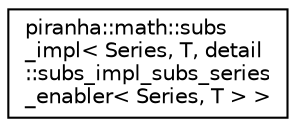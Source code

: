 digraph "Graphical Class Hierarchy"
{
  edge [fontname="Helvetica",fontsize="10",labelfontname="Helvetica",labelfontsize="10"];
  node [fontname="Helvetica",fontsize="10",shape=record];
  rankdir="LR";
  Node0 [label="piranha::math::subs\l_impl\< Series, T, detail\l::subs_impl_subs_series\l_enabler\< Series, T \> \>",height=0.2,width=0.4,color="black", fillcolor="white", style="filled",URL="$structpiranha_1_1math_1_1subs__impl_3_01_series_00_01_t_00_01detail_1_1subs__impl__subs__series_6dd9288dcb2ac77e6637b29f9090c18e.html",tooltip="Specialisation of the piranha::math::subs_impl functor for instances of piranha::substitutable_series..."];
}
